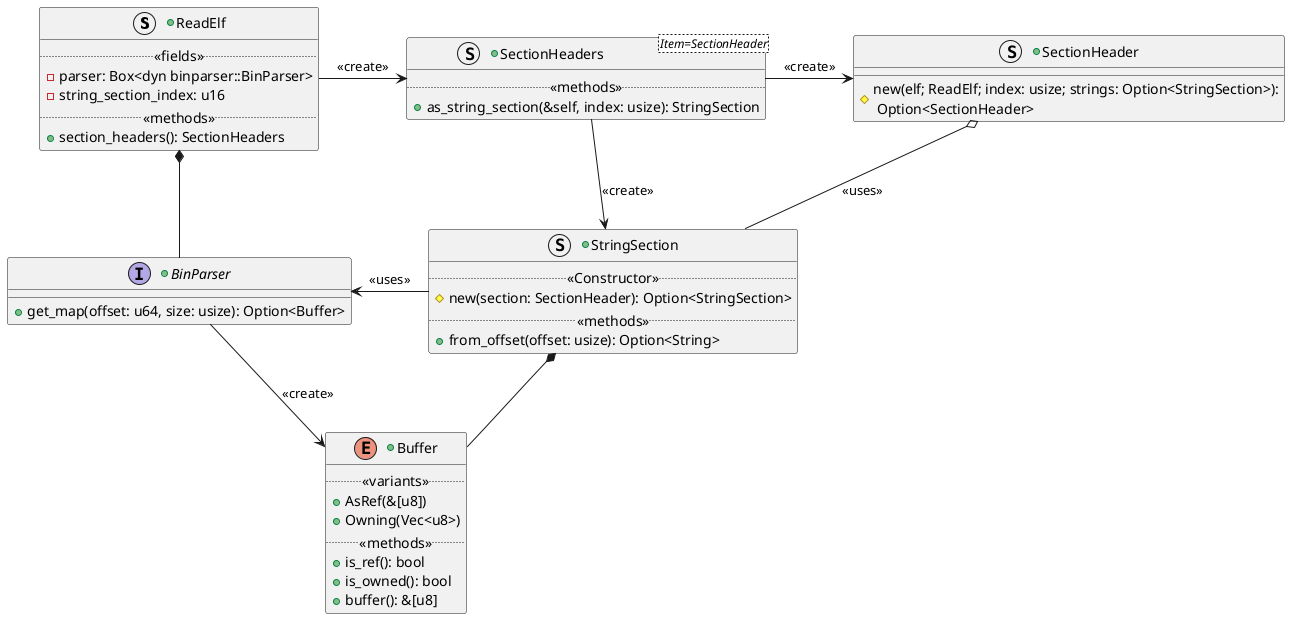 @startuml readelf_sh_decode

+struct ReadElf {
    .. <<fields>> ..
    -parser: Box<dyn binparser::BinParser>
    -string_section_index: u16
    .. <<methods>> ..
    +section_headers(): SectionHeaders
}

+interface BinParser {
    +get_map(offset: u64, size: usize): Option<Buffer>
}

+enum Buffer {
    .. <<variants>> ..
    +AsRef(&[u8])
    +Owning(Vec<u8>)
    .. <<methods>> ..
    +is_ref(): bool
    +is_owned(): bool
    +buffer(): &[u8]
}

+struct SectionHeaders<Item=SectionHeader> {
    .. <<methods>> ..
    +as_string_section(&self, index: usize): StringSection
}

+struct StringSection {
    .. <<Constructor>> ..
    #new(section: SectionHeader): Option<StringSection>
    .. <<methods>> ..
    +from_offset(offset: usize): Option<String>
}

+struct SectionHeader {
    #new(elf; ReadElf; index: usize; strings: Option<StringSection>):\n Option<SectionHeader>
}

ReadElf -r-> SectionHeaders : <<create>>
ReadElf *-d- BinParser
SectionHeaders -r-> SectionHeader : <<create>>
SectionHeaders -d-> StringSection : <<create>>
SectionHeader o-d- StringSection : <<uses>>
StringSection -l-> BinParser : <<uses>>
BinParser -d-> Buffer : <<create>>
StringSection *-d- Buffer

@enduml